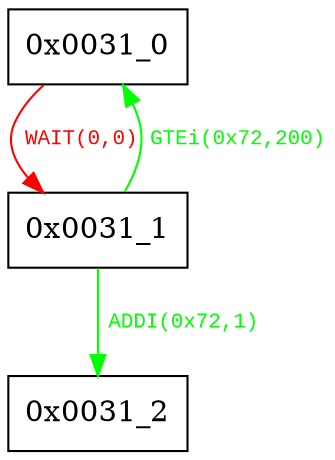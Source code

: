 digraph {
 node [shape=record];
"0x0031_0" -> "0x0031_1"[color=red, fontcolor=red, label=< <font face="Courier New" point-size="10">
WAIT(0,0)<br/>
</font>>];
"0x0031_1" -> "0x0031_2"[color=green, fontcolor=green, label=< <font face="Courier New" point-size="10">
ADDI(0x72,1)<br/>
</font>>];
"0x0031_1" -> "0x0031_0"[color=green, fontcolor=green, label=< <font face="Courier New" point-size="10">
GTEi(0x72,200)<br/>
</font>>];
}
